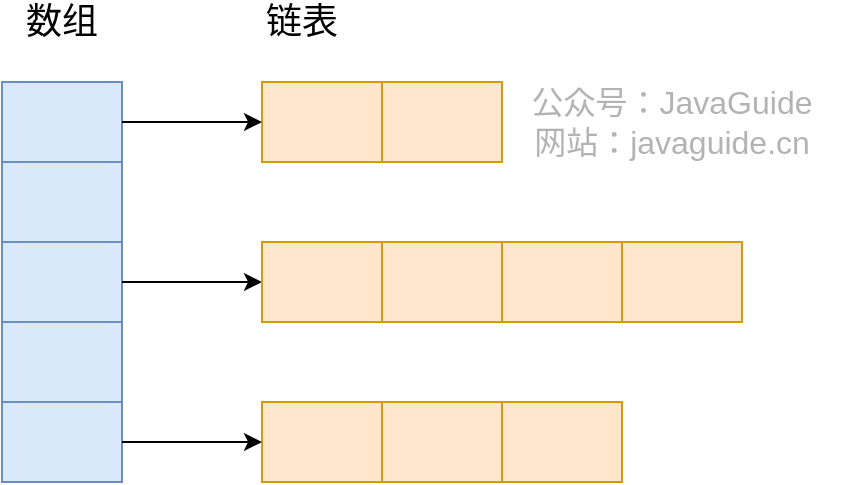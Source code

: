 <mxfile version="13.4.5" type="device"><diagram id="AhvkeES_NzU0VgdTypUe" name="Page-1"><mxGraphModel dx="1106" dy="997" grid="1" gridSize="10" guides="1" tooltips="1" connect="1" arrows="1" fold="1" page="1" pageScale="1" pageWidth="1169" pageHeight="1654" math="0" shadow="0"><root><mxCell id="0"/><mxCell id="1" parent="0"/><mxCell id="6cPH3Mlizi6NZIZ30TPY-1" value="" style="shape=table;html=1;whiteSpace=wrap;startSize=0;container=1;collapsible=0;childLayout=tableLayout;sketch=0;fillColor=#dae8fc;strokeColor=#6c8ebf;rounded=1;" parent="1" vertex="1"><mxGeometry x="290" y="370" width="60" height="200" as="geometry"/></mxCell><mxCell id="6cPH3Mlizi6NZIZ30TPY-2" value="" style="shape=partialRectangle;html=1;whiteSpace=wrap;collapsible=0;dropTarget=0;pointerEvents=0;fillColor=none;top=0;left=0;bottom=0;right=0;points=[[0,0.5],[1,0.5]];portConstraint=eastwest;sketch=0;" parent="6cPH3Mlizi6NZIZ30TPY-1" vertex="1"><mxGeometry width="60" height="40" as="geometry"/></mxCell><mxCell id="6cPH3Mlizi6NZIZ30TPY-3" value="" style="shape=partialRectangle;html=1;whiteSpace=wrap;connectable=0;overflow=hidden;fillColor=none;top=0;left=0;bottom=0;right=0;sketch=0;" parent="6cPH3Mlizi6NZIZ30TPY-2" vertex="1"><mxGeometry width="60" height="40" as="geometry"/></mxCell><mxCell id="6cPH3Mlizi6NZIZ30TPY-4" value="" style="shape=partialRectangle;html=1;whiteSpace=wrap;collapsible=0;dropTarget=0;pointerEvents=0;fillColor=none;top=0;left=0;bottom=0;right=0;points=[[0,0.5],[1,0.5]];portConstraint=eastwest;sketch=0;" parent="6cPH3Mlizi6NZIZ30TPY-1" vertex="1"><mxGeometry y="40" width="60" height="40" as="geometry"/></mxCell><mxCell id="6cPH3Mlizi6NZIZ30TPY-5" value="" style="shape=partialRectangle;html=1;whiteSpace=wrap;connectable=0;overflow=hidden;fillColor=none;top=0;left=0;bottom=0;right=0;sketch=0;" parent="6cPH3Mlizi6NZIZ30TPY-4" vertex="1"><mxGeometry width="60" height="40" as="geometry"/></mxCell><mxCell id="6cPH3Mlizi6NZIZ30TPY-6" value="" style="shape=partialRectangle;html=1;whiteSpace=wrap;collapsible=0;dropTarget=0;pointerEvents=0;fillColor=none;top=0;left=0;bottom=0;right=0;points=[[0,0.5],[1,0.5]];portConstraint=eastwest;sketch=0;" parent="6cPH3Mlizi6NZIZ30TPY-1" vertex="1"><mxGeometry y="80" width="60" height="40" as="geometry"/></mxCell><mxCell id="6cPH3Mlizi6NZIZ30TPY-7" value="" style="shape=partialRectangle;html=1;whiteSpace=wrap;connectable=0;overflow=hidden;fillColor=none;top=0;left=0;bottom=0;right=0;sketch=0;" parent="6cPH3Mlizi6NZIZ30TPY-6" vertex="1"><mxGeometry width="60" height="40" as="geometry"/></mxCell><mxCell id="6cPH3Mlizi6NZIZ30TPY-8" value="" style="shape=partialRectangle;html=1;whiteSpace=wrap;collapsible=0;dropTarget=0;pointerEvents=0;fillColor=none;top=0;left=0;bottom=0;right=0;points=[[0,0.5],[1,0.5]];portConstraint=eastwest;sketch=0;" parent="6cPH3Mlizi6NZIZ30TPY-1" vertex="1"><mxGeometry y="120" width="60" height="40" as="geometry"/></mxCell><mxCell id="6cPH3Mlizi6NZIZ30TPY-9" value="" style="shape=partialRectangle;html=1;whiteSpace=wrap;connectable=0;overflow=hidden;fillColor=none;top=0;left=0;bottom=0;right=0;sketch=0;" parent="6cPH3Mlizi6NZIZ30TPY-8" vertex="1"><mxGeometry width="60" height="40" as="geometry"/></mxCell><mxCell id="6cPH3Mlizi6NZIZ30TPY-10" value="" style="shape=partialRectangle;html=1;whiteSpace=wrap;collapsible=0;dropTarget=0;pointerEvents=0;fillColor=none;top=0;left=0;bottom=0;right=0;points=[[0,0.5],[1,0.5]];portConstraint=eastwest;sketch=0;" parent="6cPH3Mlizi6NZIZ30TPY-1" vertex="1"><mxGeometry y="160" width="60" height="40" as="geometry"/></mxCell><mxCell id="6cPH3Mlizi6NZIZ30TPY-11" value="" style="shape=partialRectangle;html=1;whiteSpace=wrap;connectable=0;overflow=hidden;fillColor=none;top=0;left=0;bottom=0;right=0;sketch=0;" parent="6cPH3Mlizi6NZIZ30TPY-10" vertex="1"><mxGeometry width="60" height="40" as="geometry"/></mxCell><mxCell id="6cPH3Mlizi6NZIZ30TPY-12" value="&lt;font style=&quot;font-size: 18px&quot;&gt;数组&lt;/font&gt;" style="text;html=1;strokeColor=none;fillColor=none;align=center;verticalAlign=middle;whiteSpace=wrap;rounded=0;sketch=0;" parent="1" vertex="1"><mxGeometry x="300" y="330" width="40" height="20" as="geometry"/></mxCell><mxCell id="6cPH3Mlizi6NZIZ30TPY-13" value="" style="shape=table;html=1;whiteSpace=wrap;startSize=0;container=1;collapsible=0;childLayout=tableLayout;rounded=1;strokeColor=#d79b00;fillColor=#ffe6cc;sketch=0;" parent="1" vertex="1"><mxGeometry x="420" y="370" width="120" height="40" as="geometry"/></mxCell><mxCell id="6cPH3Mlizi6NZIZ30TPY-14" value="" style="shape=partialRectangle;html=1;whiteSpace=wrap;collapsible=0;dropTarget=0;pointerEvents=0;fillColor=none;top=0;left=0;bottom=0;right=0;points=[[0,0.5],[1,0.5]];portConstraint=eastwest;sketch=0;" parent="6cPH3Mlizi6NZIZ30TPY-13" vertex="1"><mxGeometry width="120" height="40" as="geometry"/></mxCell><mxCell id="6cPH3Mlizi6NZIZ30TPY-15" value="" style="shape=partialRectangle;html=1;whiteSpace=wrap;connectable=0;overflow=hidden;fillColor=none;top=0;left=0;bottom=0;right=0;sketch=0;" parent="6cPH3Mlizi6NZIZ30TPY-14" vertex="1"><mxGeometry width="60" height="40" as="geometry"/></mxCell><mxCell id="6cPH3Mlizi6NZIZ30TPY-16" value="" style="shape=partialRectangle;html=1;whiteSpace=wrap;connectable=0;overflow=hidden;fillColor=none;top=0;left=0;bottom=0;right=0;sketch=0;" parent="6cPH3Mlizi6NZIZ30TPY-14" vertex="1"><mxGeometry x="60" width="60" height="40" as="geometry"/></mxCell><mxCell id="6cPH3Mlizi6NZIZ30TPY-31" style="edgeStyle=orthogonalEdgeStyle;rounded=0;orthogonalLoop=1;jettySize=auto;html=1;entryX=0;entryY=0.5;entryDx=0;entryDy=0;sketch=0;" parent="1" source="6cPH3Mlizi6NZIZ30TPY-6" target="6cPH3Mlizi6NZIZ30TPY-19" edge="1"><mxGeometry relative="1" as="geometry"/></mxCell><mxCell id="6cPH3Mlizi6NZIZ30TPY-41" style="edgeStyle=orthogonalEdgeStyle;rounded=0;orthogonalLoop=1;jettySize=auto;html=1;entryX=0;entryY=0.5;entryDx=0;entryDy=0;sketch=0;" parent="1" source="6cPH3Mlizi6NZIZ30TPY-2" target="6cPH3Mlizi6NZIZ30TPY-14" edge="1"><mxGeometry relative="1" as="geometry"/></mxCell><mxCell id="6cPH3Mlizi6NZIZ30TPY-19" value="" style="shape=table;html=1;whiteSpace=wrap;startSize=0;container=1;collapsible=0;childLayout=tableLayout;rounded=1;strokeColor=#d79b00;fillColor=#ffe6cc;sketch=0;" parent="1" vertex="1"><mxGeometry x="420" y="450" width="240" height="40" as="geometry"/></mxCell><mxCell id="6cPH3Mlizi6NZIZ30TPY-20" value="" style="shape=partialRectangle;html=1;whiteSpace=wrap;collapsible=0;dropTarget=0;pointerEvents=0;fillColor=none;top=0;left=0;bottom=0;right=0;points=[[0,0.5],[1,0.5]];portConstraint=eastwest;sketch=0;" parent="6cPH3Mlizi6NZIZ30TPY-19" vertex="1"><mxGeometry width="240" height="40" as="geometry"/></mxCell><mxCell id="6cPH3Mlizi6NZIZ30TPY-21" value="" style="shape=partialRectangle;html=1;whiteSpace=wrap;connectable=0;overflow=hidden;fillColor=none;top=0;left=0;bottom=0;right=0;sketch=0;" parent="6cPH3Mlizi6NZIZ30TPY-20" vertex="1"><mxGeometry width="60" height="40" as="geometry"/></mxCell><mxCell id="6cPH3Mlizi6NZIZ30TPY-22" value="" style="shape=partialRectangle;html=1;whiteSpace=wrap;connectable=0;overflow=hidden;fillColor=none;top=0;left=0;bottom=0;right=0;sketch=0;" parent="6cPH3Mlizi6NZIZ30TPY-20" vertex="1"><mxGeometry x="60" width="60" height="40" as="geometry"/></mxCell><mxCell id="6cPH3Mlizi6NZIZ30TPY-23" value="" style="shape=partialRectangle;html=1;whiteSpace=wrap;connectable=0;overflow=hidden;fillColor=none;top=0;left=0;bottom=0;right=0;sketch=0;" parent="6cPH3Mlizi6NZIZ30TPY-20" vertex="1"><mxGeometry x="120" width="60" height="40" as="geometry"/></mxCell><mxCell id="6cPH3Mlizi6NZIZ30TPY-24" value="" style="shape=partialRectangle;html=1;whiteSpace=wrap;connectable=0;overflow=hidden;fillColor=none;top=0;left=0;bottom=0;right=0;sketch=0;" parent="6cPH3Mlizi6NZIZ30TPY-20" vertex="1"><mxGeometry x="180" width="60" height="40" as="geometry"/></mxCell><mxCell id="6cPH3Mlizi6NZIZ30TPY-25" value="" style="shape=table;html=1;whiteSpace=wrap;startSize=0;container=1;collapsible=0;childLayout=tableLayout;rounded=1;strokeColor=#d79b00;fillColor=#ffe6cc;sketch=0;" parent="1" vertex="1"><mxGeometry x="420" y="530" width="180" height="40" as="geometry"/></mxCell><mxCell id="6cPH3Mlizi6NZIZ30TPY-26" value="" style="shape=partialRectangle;html=1;whiteSpace=wrap;collapsible=0;dropTarget=0;pointerEvents=0;fillColor=none;top=0;left=0;bottom=0;right=0;points=[[0,0.5],[1,0.5]];portConstraint=eastwest;sketch=0;" parent="6cPH3Mlizi6NZIZ30TPY-25" vertex="1"><mxGeometry width="180" height="40" as="geometry"/></mxCell><mxCell id="6cPH3Mlizi6NZIZ30TPY-27" value="" style="shape=partialRectangle;html=1;whiteSpace=wrap;connectable=0;overflow=hidden;fillColor=none;top=0;left=0;bottom=0;right=0;sketch=0;" parent="6cPH3Mlizi6NZIZ30TPY-26" vertex="1"><mxGeometry width="60" height="40" as="geometry"/></mxCell><mxCell id="6cPH3Mlizi6NZIZ30TPY-28" value="" style="shape=partialRectangle;html=1;whiteSpace=wrap;connectable=0;overflow=hidden;fillColor=none;top=0;left=0;bottom=0;right=0;sketch=0;" parent="6cPH3Mlizi6NZIZ30TPY-26" vertex="1"><mxGeometry x="60" width="60" height="40" as="geometry"/></mxCell><mxCell id="6cPH3Mlizi6NZIZ30TPY-29" value="" style="shape=partialRectangle;html=1;whiteSpace=wrap;connectable=0;overflow=hidden;fillColor=none;top=0;left=0;bottom=0;right=0;sketch=0;" parent="6cPH3Mlizi6NZIZ30TPY-26" vertex="1"><mxGeometry x="120" width="60" height="40" as="geometry"/></mxCell><mxCell id="6cPH3Mlizi6NZIZ30TPY-42" style="edgeStyle=orthogonalEdgeStyle;rounded=0;orthogonalLoop=1;jettySize=auto;html=1;sketch=0;" parent="1" source="6cPH3Mlizi6NZIZ30TPY-10" target="6cPH3Mlizi6NZIZ30TPY-25" edge="1"><mxGeometry relative="1" as="geometry"/></mxCell><mxCell id="6cPH3Mlizi6NZIZ30TPY-43" value="&lt;font style=&quot;font-size: 18px&quot;&gt;链表&lt;/font&gt;" style="text;html=1;strokeColor=none;fillColor=none;align=center;verticalAlign=middle;whiteSpace=wrap;rounded=0;sketch=0;" parent="1" vertex="1"><mxGeometry x="420" y="330" width="40" height="20" as="geometry"/></mxCell><mxCell id="6cPH3Mlizi6NZIZ30TPY-44" value="公众号：JavaGuide&lt;br style=&quot;font-size: 16px;&quot;&gt;网站：javaguide.cn" style="text;html=1;strokeColor=none;fillColor=none;align=center;verticalAlign=middle;whiteSpace=wrap;rounded=0;labelBackgroundColor=none;fontSize=16;fontColor=#B3B3B3;rotation=0;sketch=0;shadow=0;" parent="1" vertex="1"><mxGeometry x="540" y="385" width="170" height="10" as="geometry"/></mxCell></root></mxGraphModel></diagram></mxfile>